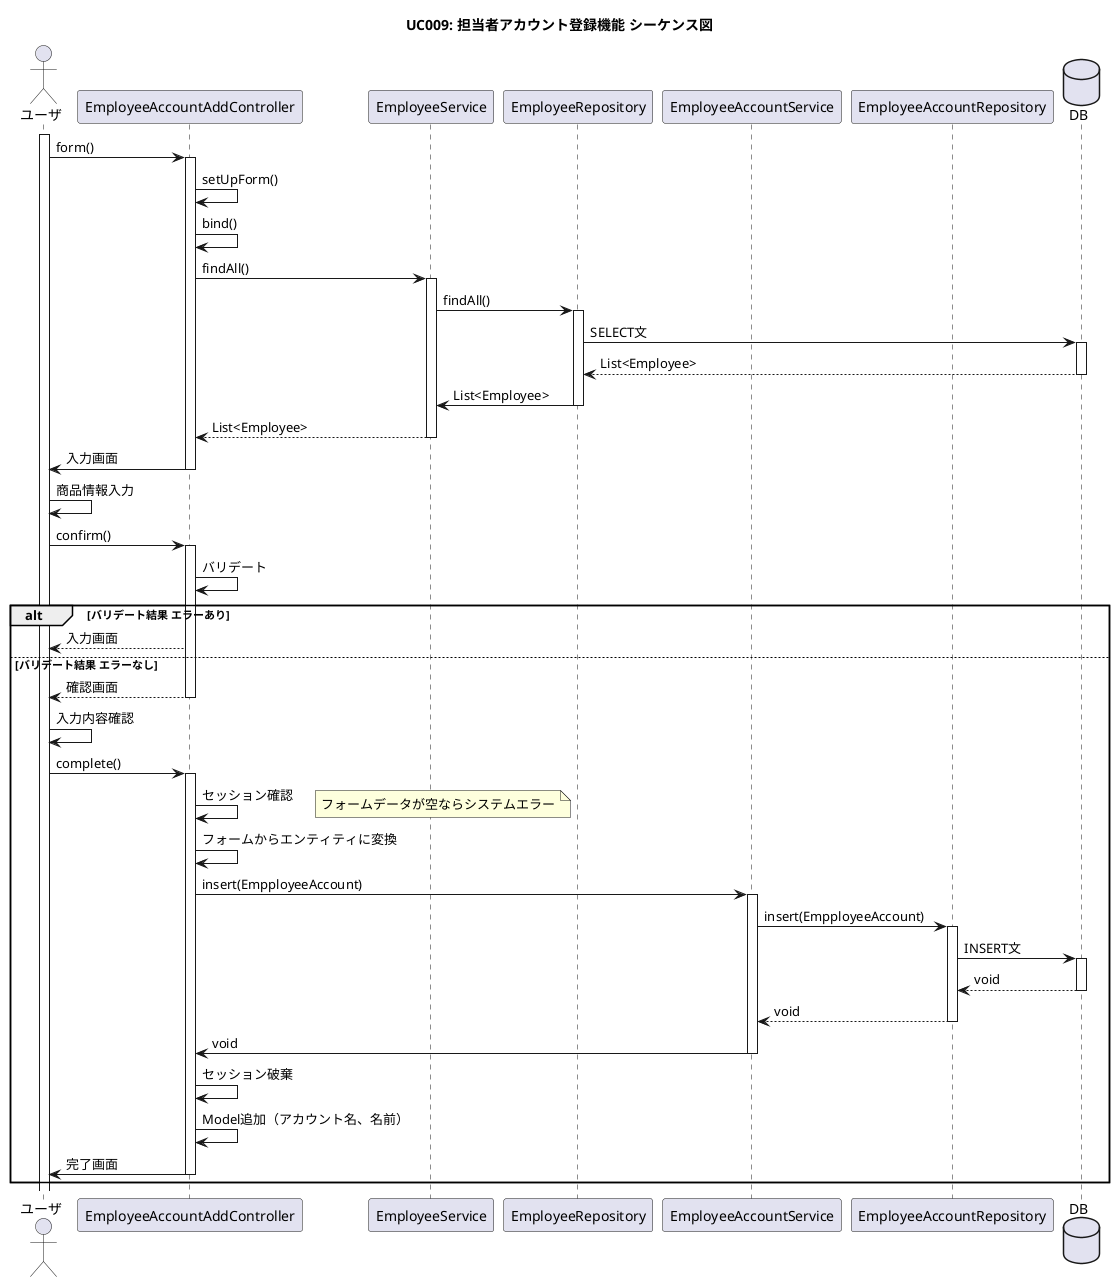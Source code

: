 @startuml

title UC009: 担当者アカウント登録機能 シーケンス図
skinparam shadowing false
'hide footbox

actor ユーザ
activate ユーザ

ユーザ -> EmployeeAccountAddController : form()
activate EmployeeAccountAddController

EmployeeAccountAddController -> EmployeeAccountAddController : setUpForm()

EmployeeAccountAddController -> EmployeeAccountAddController : bind()

EmployeeAccountAddController -> EmployeeService : findAll()
activate EmployeeService

EmployeeService -> EmployeeRepository : findAll()
activate EmployeeRepository

participant EmployeeAccountService

participant EmployeeAccountRepository

database DB

EmployeeRepository -> DB : SELECT文
activate DB

DB --> EmployeeRepository : List<Employee>
deactivate DB

EmployeeRepository -> EmployeeService : List<Employee>
deactivate EmployeeRepository

EmployeeService --> EmployeeAccountAddController : List<Employee>
deactivate EmployeeService

EmployeeAccountAddController -> ユーザ : 入力画面
deactivate EmployeeAccountAddController

ユーザ -> ユーザ : 商品情報入力

ユーザ -> EmployeeAccountAddController : confirm()
activate EmployeeAccountAddController

EmployeeAccountAddController -> EmployeeAccountAddController : バリデート

alt バリデート結果 エラーあり
	EmployeeAccountAddController --> ユーザ : 入力画面
else バリデート結果 エラーなし
	EmployeeAccountAddController --> ユーザ : 確認画面
	deactivate EmployeeAccountAddController

	ユーザ -> ユーザ : 入力内容確認

    ユーザ -> EmployeeAccountAddController : complete()
    activate EmployeeAccountAddController

    EmployeeAccountAddController -> EmployeeAccountAddController : セッション確認
    note right: フォームデータが空ならシステムエラー

    EmployeeAccountAddController -> EmployeeAccountAddController : フォームからエンティティに変換

    EmployeeAccountAddController -> EmployeeAccountService : insert(EmpployeeAccount)
    activate EmployeeAccountService

    EmployeeAccountService -> EmployeeAccountRepository : insert(EmpployeeAccount)
    activate EmployeeAccountRepository

    EmployeeAccountRepository -> DB : INSERT文
    activate DB

    DB --> EmployeeAccountRepository : void
    deactivate DB

    EmployeeAccountRepository --> EmployeeAccountService : void
    deactivate EmployeeAccountRepository

    EmployeeAccountService -> EmployeeAccountAddController : void
    deactivate EmployeeAccountService

    EmployeeAccountAddController -> EmployeeAccountAddController : セッション破棄

    EmployeeAccountAddController -> EmployeeAccountAddController : Model追加（アカウント名、名前）

    EmployeeAccountAddController -> ユーザ : 完了画面
    deactivate EmployeeAccountAddController
end

@enduml